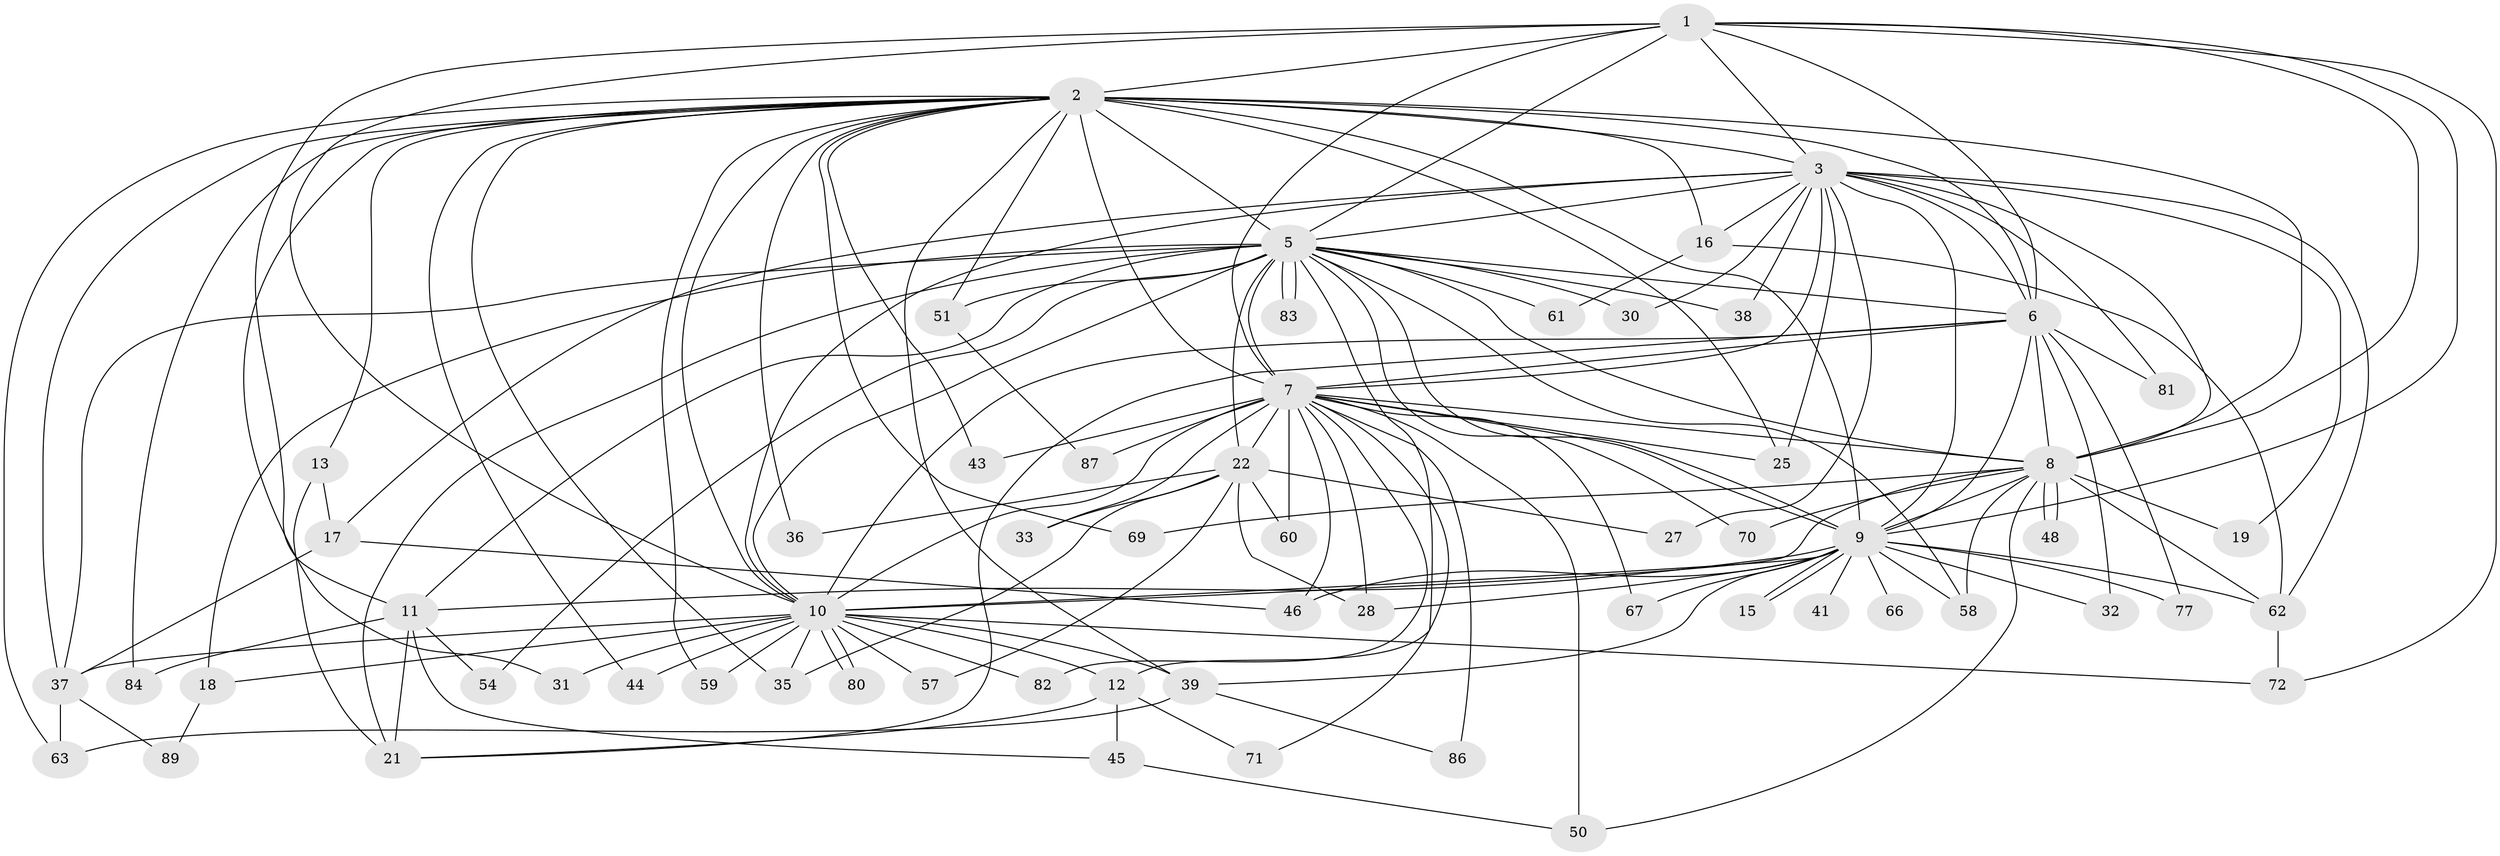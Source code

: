 // Generated by graph-tools (version 1.1) at 2025/51/02/27/25 19:51:48]
// undirected, 62 vertices, 156 edges
graph export_dot {
graph [start="1"]
  node [color=gray90,style=filled];
  1 [super="+53"];
  2 [super="+4"];
  3 [super="+40"];
  5 [super="+64"];
  6 [super="+20"];
  7 [super="+52"];
  8 [super="+68"];
  9 [super="+14"];
  10 [super="+65"];
  11 [super="+24"];
  12 [super="+56"];
  13 [super="+23"];
  15;
  16 [super="+34"];
  17 [super="+79"];
  18;
  19;
  21 [super="+26"];
  22 [super="+47"];
  25 [super="+42"];
  27;
  28 [super="+29"];
  30;
  31;
  32 [super="+85"];
  33;
  35 [super="+88"];
  36;
  37 [super="+49"];
  38;
  39 [super="+78"];
  41;
  43;
  44;
  45;
  46;
  48;
  50 [super="+55"];
  51;
  54;
  57;
  58 [super="+75"];
  59;
  60;
  61;
  62 [super="+76"];
  63 [super="+73"];
  66;
  67;
  69;
  70;
  71;
  72 [super="+74"];
  77;
  80;
  81;
  82;
  83;
  84;
  86;
  87;
  89;
  1 -- 2 [weight=2];
  1 -- 3;
  1 -- 5 [weight=2];
  1 -- 6;
  1 -- 7;
  1 -- 8;
  1 -- 9;
  1 -- 10;
  1 -- 11;
  1 -- 72;
  2 -- 3 [weight=3];
  2 -- 5 [weight=2];
  2 -- 6 [weight=2];
  2 -- 7 [weight=2];
  2 -- 8 [weight=2];
  2 -- 9 [weight=2];
  2 -- 10 [weight=2];
  2 -- 31;
  2 -- 51;
  2 -- 59;
  2 -- 63;
  2 -- 69;
  2 -- 84;
  2 -- 13;
  2 -- 16;
  2 -- 35;
  2 -- 36;
  2 -- 37;
  2 -- 39;
  2 -- 43;
  2 -- 44;
  2 -- 25;
  3 -- 5;
  3 -- 6;
  3 -- 7;
  3 -- 8;
  3 -- 9 [weight=2];
  3 -- 10;
  3 -- 17;
  3 -- 19;
  3 -- 25;
  3 -- 27;
  3 -- 30;
  3 -- 38;
  3 -- 62;
  3 -- 81;
  3 -- 16;
  5 -- 6 [weight=2];
  5 -- 7;
  5 -- 8;
  5 -- 9;
  5 -- 10 [weight=2];
  5 -- 11;
  5 -- 12;
  5 -- 18;
  5 -- 21;
  5 -- 22;
  5 -- 30;
  5 -- 38;
  5 -- 51;
  5 -- 54;
  5 -- 58;
  5 -- 61;
  5 -- 70;
  5 -- 83;
  5 -- 83;
  5 -- 37;
  6 -- 7;
  6 -- 8;
  6 -- 9;
  6 -- 10;
  6 -- 21;
  6 -- 77;
  6 -- 81;
  6 -- 32 [weight=2];
  7 -- 8;
  7 -- 9;
  7 -- 10 [weight=2];
  7 -- 22 [weight=2];
  7 -- 25;
  7 -- 28;
  7 -- 33;
  7 -- 43;
  7 -- 46;
  7 -- 60;
  7 -- 67;
  7 -- 71;
  7 -- 82;
  7 -- 86;
  7 -- 87;
  7 -- 50;
  8 -- 9;
  8 -- 10;
  8 -- 19;
  8 -- 48;
  8 -- 48;
  8 -- 50;
  8 -- 58;
  8 -- 69;
  8 -- 70;
  8 -- 62;
  9 -- 10;
  9 -- 15;
  9 -- 15;
  9 -- 28;
  9 -- 32;
  9 -- 41 [weight=2];
  9 -- 46;
  9 -- 66 [weight=2];
  9 -- 67;
  9 -- 77;
  9 -- 58;
  9 -- 39;
  9 -- 11;
  9 -- 62;
  10 -- 12;
  10 -- 18;
  10 -- 31;
  10 -- 35;
  10 -- 37;
  10 -- 39;
  10 -- 44;
  10 -- 57;
  10 -- 59;
  10 -- 80;
  10 -- 80;
  10 -- 82;
  10 -- 72;
  11 -- 45;
  11 -- 54;
  11 -- 84;
  11 -- 21;
  12 -- 45;
  12 -- 71;
  12 -- 21;
  13 -- 17;
  13 -- 21;
  16 -- 61;
  16 -- 62;
  17 -- 46;
  17 -- 37;
  18 -- 89;
  22 -- 27;
  22 -- 33;
  22 -- 36;
  22 -- 28;
  22 -- 57;
  22 -- 60;
  22 -- 35;
  37 -- 63;
  37 -- 89;
  39 -- 86;
  39 -- 63;
  45 -- 50;
  51 -- 87;
  62 -- 72;
}
